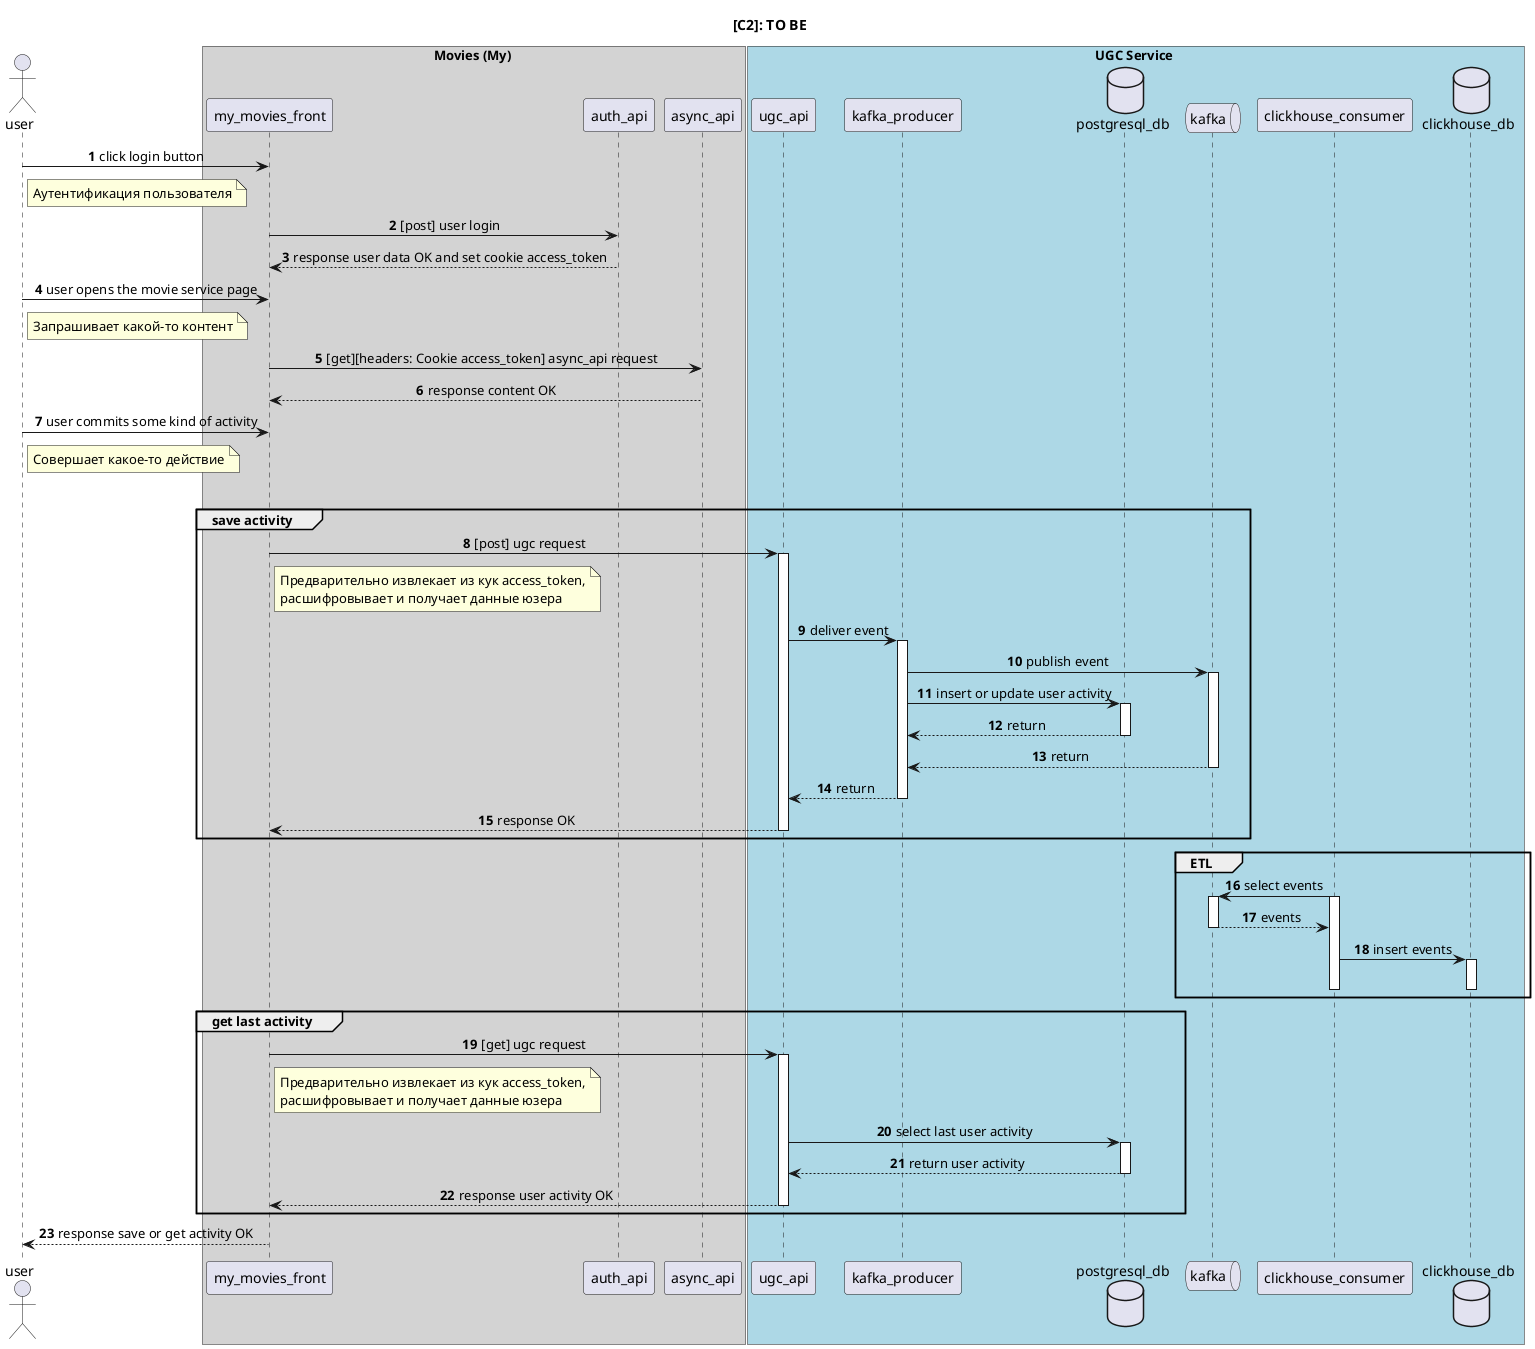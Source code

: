 @startuml

title [C2]: TO BE

autonumber
skinparam sequenceMessageAlign center

actor user as user

box Movies (My) #LightGray
participant my_movies_front as my_movies_front
participant auth_api as auth_api
participant async_api as async_api
end box

user -> my_movies_front : click login button
note right of user
Аутентификация пользователя
end note
my_movies_front -> auth_api : [post] user login
my_movies_front <-- auth_api: response user data OK and set cookie access_token
user -> my_movies_front : user opens the movie service page
note right of user
Запрашивает какой-то контент
end note
my_movies_front -> async_api : [get][headers: Cookie access_token] async_api request
my_movies_front <-- async_api: response content OK
user -> my_movies_front : user commits some kind of activity
note right of user
Совершает какое-то действие
end note

|||

box UGC Service #lightBlue
participant ugc_api as ugc_api
participant kafka_producer as kafka_producer
database postgresql_db as postgresql_db
queue kafka as kafka
participant clickhouse_consumer as clickhouse_consumer
database clickhouse_db as clickhouse_db
end box

autonumber 8
group save activity
my_movies_front -> ugc_api: [post] ugc request
note right of my_movies_front
Предварительно извлекает из кук access_token,
расшифровывает и получает данные юзера
end note
activate ugc_api
ugc_api -> kafka_producer: deliver event
activate kafka_producer
kafka_producer -> kafka: publish event
activate kafka
kafka_producer -> postgresql_db: insert or update user activity
activate postgresql_db
kafka_producer <-- postgresql_db: return
deactivate postgresql_db
kafka_producer <-- kafka: return
deactivate kafka
ugc_api <-- kafka_producer: return
deactivate kafka_producer
my_movies_front <-- ugc_api: response OK
deactivate ugc_api
end

autonumber 16
group ETL
kafka <- clickhouse_consumer: select events
activate kafka
activate clickhouse_consumer
kafka --> clickhouse_consumer: events
deactivate kafka
clickhouse_consumer -> clickhouse_db: insert events
activate clickhouse_db
deactivate clickhouse_consumer
deactivate clickhouse_db
end

autonumber 19
group get last activity
my_movies_front -> ugc_api: [get] ugc request
note right of my_movies_front
Предварительно извлекает из кук access_token,
расшифровывает и получает данные юзера
end note
activate ugc_api
ugc_api -> postgresql_db: select last user activity
activate postgresql_db
ugc_api <-- postgresql_db: return user activity
deactivate postgresql_db
my_movies_front <-- ugc_api: response user activity OK
deactivate ugc_api
end

user <-- my_movies_front: response save or get activity OK

@enduml
